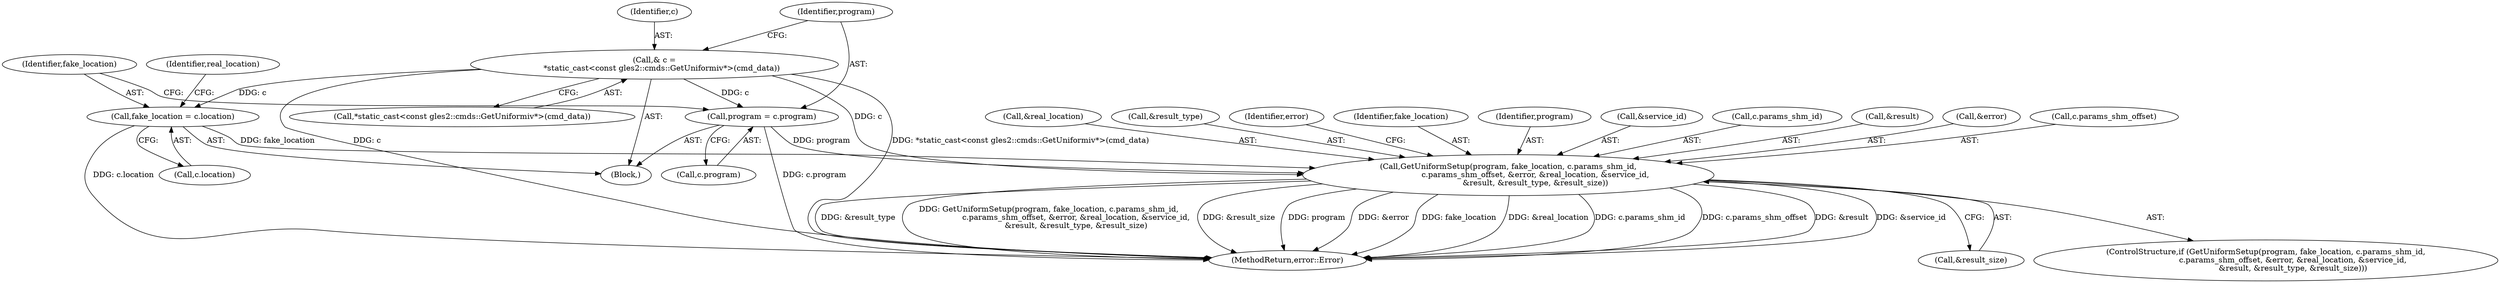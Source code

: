 digraph "0_Chrome_181c7400b2bf50ba02ac77149749fb419b4d4797_1@pointer" {
"1000134" [label="(Call,GetUniformSetup(program, fake_location, c.params_shm_id,\n                      c.params_shm_offset, &error, &real_location, &service_id,\n                      &result, &result_type, &result_size))"];
"1000112" [label="(Call,program = c.program)"];
"1000105" [label="(Call,& c =\n      *static_cast<const gles2::cmds::GetUniformiv*>(cmd_data))"];
"1000118" [label="(Call,fake_location = c.location)"];
"1000106" [label="(Identifier,c)"];
"1000145" [label="(Call,&real_location)"];
"1000151" [label="(Call,&result_type)"];
"1000114" [label="(Call,c.program)"];
"1000157" [label="(Identifier,error)"];
"1000136" [label="(Identifier,fake_location)"];
"1000120" [label="(Call,c.location)"];
"1000119" [label="(Identifier,fake_location)"];
"1000133" [label="(ControlStructure,if (GetUniformSetup(program, fake_location, c.params_shm_id,\n                      c.params_shm_offset, &error, &real_location, &service_id,\n                      &result, &result_type, &result_size)))"];
"1000118" [label="(Call,fake_location = c.location)"];
"1000113" [label="(Identifier,program)"];
"1000135" [label="(Identifier,program)"];
"1000147" [label="(Call,&service_id)"];
"1000137" [label="(Call,c.params_shm_id)"];
"1000112" [label="(Call,program = c.program)"];
"1000128" [label="(Identifier,real_location)"];
"1000149" [label="(Call,&result)"];
"1000158" [label="(MethodReturn,error::Error)"];
"1000107" [label="(Call,*static_cast<const gles2::cmds::GetUniformiv*>(cmd_data))"];
"1000134" [label="(Call,GetUniformSetup(program, fake_location, c.params_shm_id,\n                      c.params_shm_offset, &error, &real_location, &service_id,\n                      &result, &result_type, &result_size))"];
"1000103" [label="(Block,)"];
"1000143" [label="(Call,&error)"];
"1000153" [label="(Call,&result_size)"];
"1000105" [label="(Call,& c =\n      *static_cast<const gles2::cmds::GetUniformiv*>(cmd_data))"];
"1000140" [label="(Call,c.params_shm_offset)"];
"1000134" -> "1000133"  [label="AST: "];
"1000134" -> "1000153"  [label="CFG: "];
"1000135" -> "1000134"  [label="AST: "];
"1000136" -> "1000134"  [label="AST: "];
"1000137" -> "1000134"  [label="AST: "];
"1000140" -> "1000134"  [label="AST: "];
"1000143" -> "1000134"  [label="AST: "];
"1000145" -> "1000134"  [label="AST: "];
"1000147" -> "1000134"  [label="AST: "];
"1000149" -> "1000134"  [label="AST: "];
"1000151" -> "1000134"  [label="AST: "];
"1000153" -> "1000134"  [label="AST: "];
"1000157" -> "1000134"  [label="CFG: "];
"1000134" -> "1000158"  [label="DDG: c.params_shm_offset"];
"1000134" -> "1000158"  [label="DDG: &result"];
"1000134" -> "1000158"  [label="DDG: &service_id"];
"1000134" -> "1000158"  [label="DDG: &result_type"];
"1000134" -> "1000158"  [label="DDG: GetUniformSetup(program, fake_location, c.params_shm_id,\n                      c.params_shm_offset, &error, &real_location, &service_id,\n                      &result, &result_type, &result_size)"];
"1000134" -> "1000158"  [label="DDG: &result_size"];
"1000134" -> "1000158"  [label="DDG: program"];
"1000134" -> "1000158"  [label="DDG: &error"];
"1000134" -> "1000158"  [label="DDG: fake_location"];
"1000134" -> "1000158"  [label="DDG: &real_location"];
"1000134" -> "1000158"  [label="DDG: c.params_shm_id"];
"1000112" -> "1000134"  [label="DDG: program"];
"1000118" -> "1000134"  [label="DDG: fake_location"];
"1000105" -> "1000134"  [label="DDG: c"];
"1000112" -> "1000103"  [label="AST: "];
"1000112" -> "1000114"  [label="CFG: "];
"1000113" -> "1000112"  [label="AST: "];
"1000114" -> "1000112"  [label="AST: "];
"1000119" -> "1000112"  [label="CFG: "];
"1000112" -> "1000158"  [label="DDG: c.program"];
"1000105" -> "1000112"  [label="DDG: c"];
"1000105" -> "1000103"  [label="AST: "];
"1000105" -> "1000107"  [label="CFG: "];
"1000106" -> "1000105"  [label="AST: "];
"1000107" -> "1000105"  [label="AST: "];
"1000113" -> "1000105"  [label="CFG: "];
"1000105" -> "1000158"  [label="DDG: *static_cast<const gles2::cmds::GetUniformiv*>(cmd_data)"];
"1000105" -> "1000158"  [label="DDG: c"];
"1000105" -> "1000118"  [label="DDG: c"];
"1000118" -> "1000103"  [label="AST: "];
"1000118" -> "1000120"  [label="CFG: "];
"1000119" -> "1000118"  [label="AST: "];
"1000120" -> "1000118"  [label="AST: "];
"1000128" -> "1000118"  [label="CFG: "];
"1000118" -> "1000158"  [label="DDG: c.location"];
}
